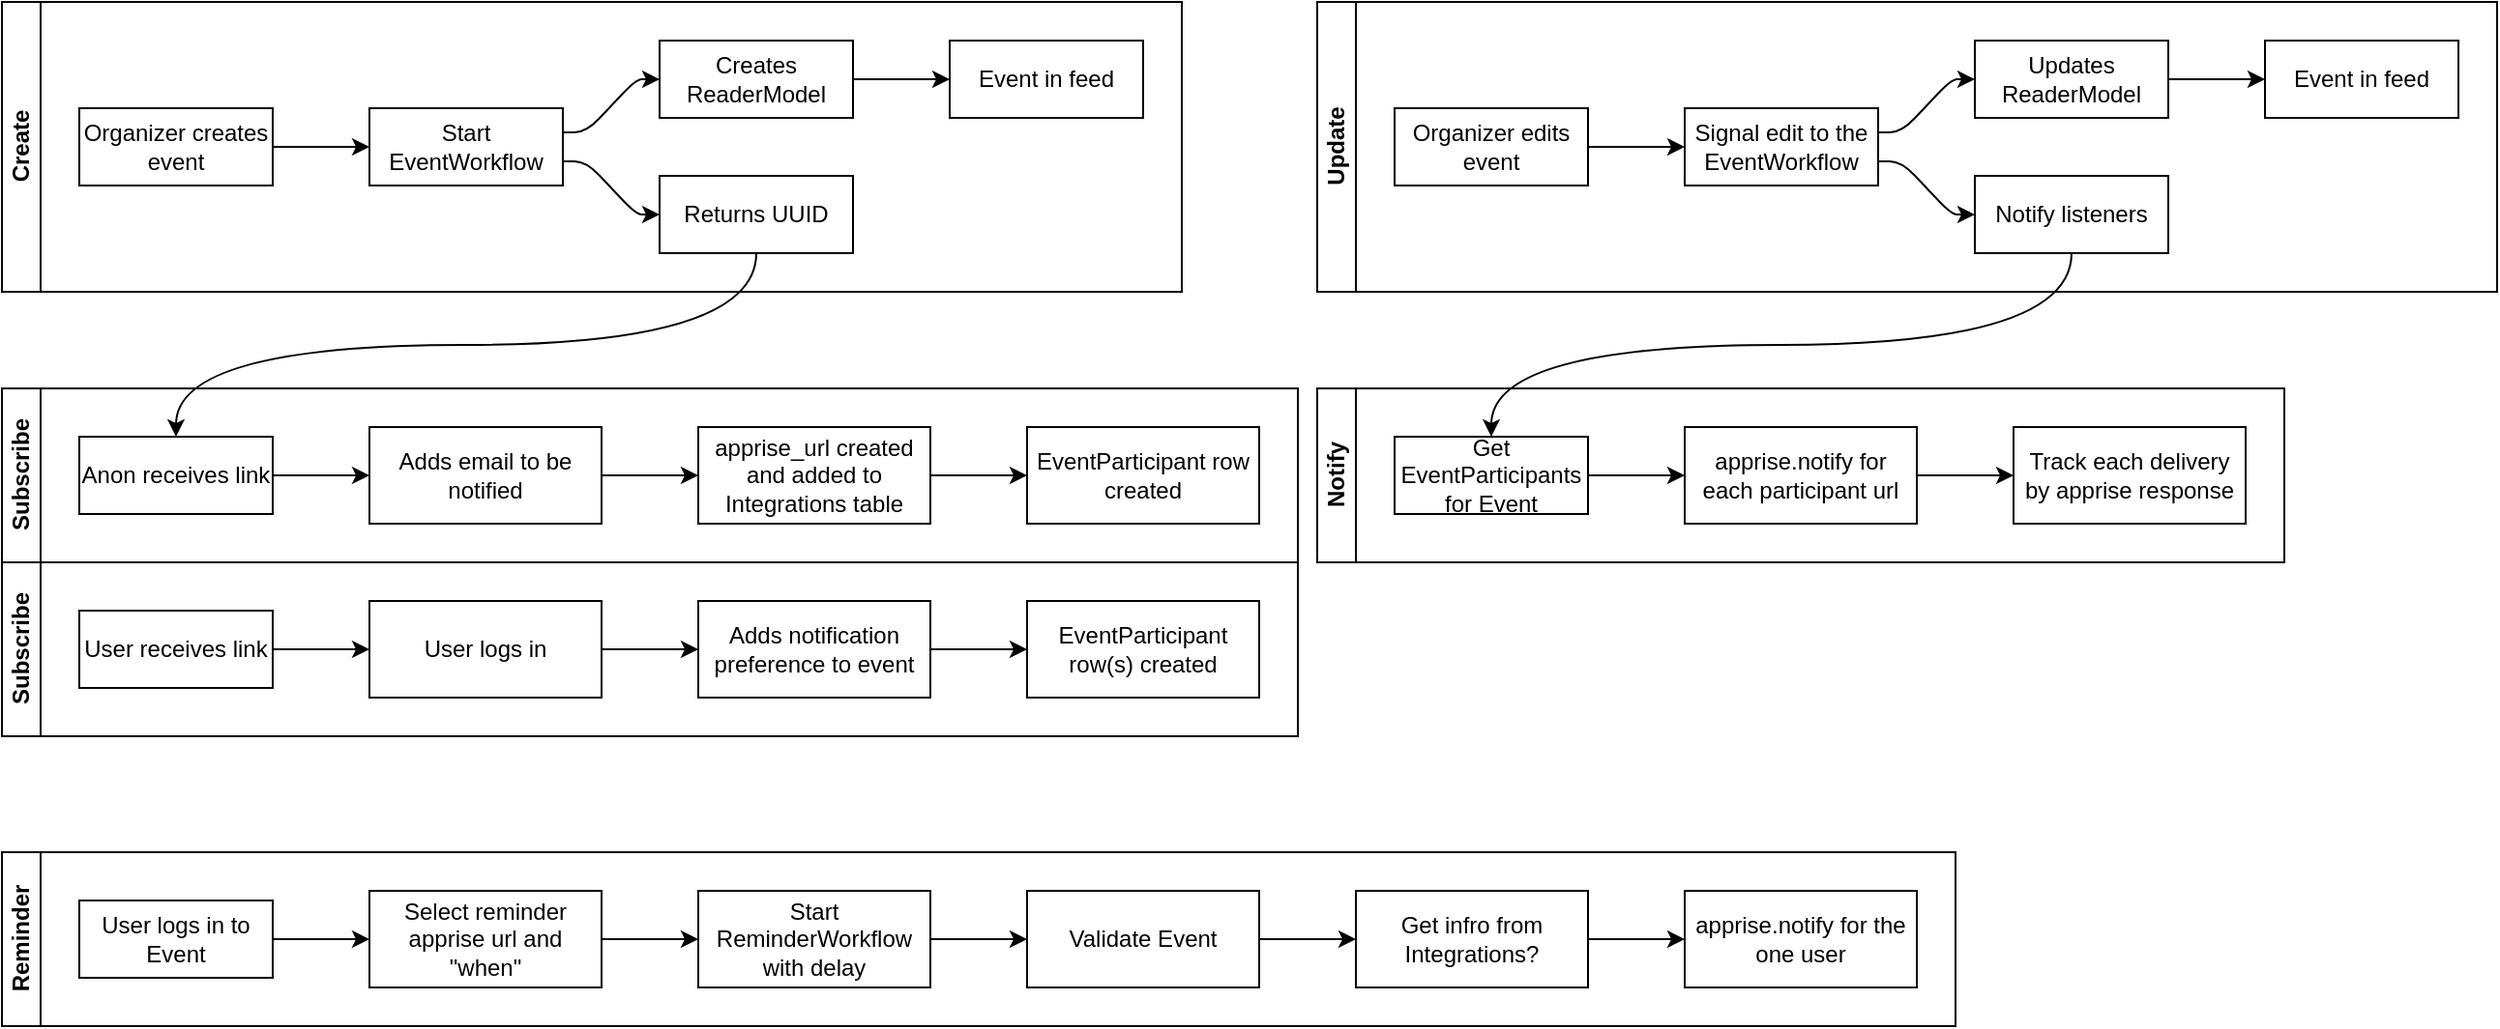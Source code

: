 <mxfile version="28.1.2" pages="4">
  <diagram id="qcfgmsupXRVeVmss8cOe" name="Page-1">
    <mxGraphModel dx="2268" dy="860" grid="1" gridSize="10" guides="1" tooltips="1" connect="1" arrows="1" fold="1" page="1" pageScale="1" pageWidth="850" pageHeight="1100" math="0" shadow="0">
      <root>
        <mxCell id="0" />
        <mxCell id="1" parent="0" />
        <mxCell id="17" value="Create" style="swimlane;html=1;startSize=20;horizontal=0;childLayout=flowLayout;flowOrientation=west;resizable=0;interRankCellSpacing=50;containerType=tree;fontSize=12;" parent="1" vertex="1">
          <mxGeometry x="-200" y="160" width="610" height="150" as="geometry" />
        </mxCell>
        <mxCell id="18" value="Organizer creates event" style="whiteSpace=wrap;html=1;" parent="17" vertex="1">
          <mxGeometry x="40" y="55" width="100" height="40" as="geometry" />
        </mxCell>
        <mxCell id="19" value="Start EventWorkflow" style="whiteSpace=wrap;html=1;" parent="17" vertex="1">
          <mxGeometry x="190" y="55" width="100" height="40" as="geometry" />
        </mxCell>
        <mxCell id="20" value="" style="html=1;rounded=1;curved=0;sourcePerimeterSpacing=0;targetPerimeterSpacing=0;startSize=6;endSize=6;noEdgeStyle=1;orthogonal=1;" parent="17" source="18" target="19" edge="1">
          <mxGeometry relative="1" as="geometry">
            <Array as="points">
              <mxPoint x="152" y="75" />
              <mxPoint x="178" y="75" />
            </Array>
          </mxGeometry>
        </mxCell>
        <mxCell id="33" value="" style="html=1;rounded=1;curved=0;sourcePerimeterSpacing=0;targetPerimeterSpacing=0;startSize=6;endSize=6;noEdgeStyle=1;orthogonal=1;" parent="17" source="19" target="34" edge="1">
          <mxGeometry relative="1" as="geometry">
            <mxPoint x="330" y="410" as="sourcePoint" />
            <Array as="points">
              <mxPoint x="302" y="67.5" />
              <mxPoint x="328" y="40" />
            </Array>
          </mxGeometry>
        </mxCell>
        <mxCell id="34" value="Creates ReaderModel" style="whiteSpace=wrap;html=1;" parent="17" vertex="1">
          <mxGeometry x="340" y="20" width="100" height="40" as="geometry" />
        </mxCell>
        <mxCell id="35" value="" style="html=1;rounded=1;curved=0;sourcePerimeterSpacing=0;targetPerimeterSpacing=0;startSize=6;endSize=6;noEdgeStyle=1;orthogonal=1;" parent="17" source="34" target="36" edge="1">
          <mxGeometry relative="1" as="geometry">
            <mxPoint x="400" y="370" as="sourcePoint" />
            <Array as="points">
              <mxPoint x="452" y="40" />
              <mxPoint x="478" y="40" />
            </Array>
          </mxGeometry>
        </mxCell>
        <mxCell id="36" value="Event in feed" style="whiteSpace=wrap;html=1;" parent="17" vertex="1">
          <mxGeometry x="490" y="20" width="100" height="40" as="geometry" />
        </mxCell>
        <mxCell id="39" value="" style="html=1;rounded=1;curved=0;sourcePerimeterSpacing=0;targetPerimeterSpacing=0;startSize=6;endSize=6;noEdgeStyle=1;orthogonal=1;" parent="17" source="19" target="40" edge="1">
          <mxGeometry relative="1" as="geometry">
            <mxPoint x="280" y="310" as="sourcePoint" />
            <Array as="points">
              <mxPoint x="302" y="82.5" />
              <mxPoint x="328" y="110" />
            </Array>
          </mxGeometry>
        </mxCell>
        <mxCell id="40" value="Returns UUID" style="whiteSpace=wrap;html=1;" parent="17" vertex="1">
          <mxGeometry x="340" y="90" width="100" height="40" as="geometry" />
        </mxCell>
        <mxCell id="41" value="Update" style="swimlane;html=1;startSize=20;horizontal=0;childLayout=flowLayout;flowOrientation=west;resizable=0;interRankCellSpacing=50;containerType=tree;fontSize=12;" parent="1" vertex="1">
          <mxGeometry x="480" y="160" width="610" height="150" as="geometry" />
        </mxCell>
        <mxCell id="42" value="Organizer edits event" style="whiteSpace=wrap;html=1;" parent="41" vertex="1">
          <mxGeometry x="40" y="55" width="100" height="40" as="geometry" />
        </mxCell>
        <mxCell id="43" value="Signal edit to the EventWorkflow" style="whiteSpace=wrap;html=1;" parent="41" vertex="1">
          <mxGeometry x="190" y="55" width="100" height="40" as="geometry" />
        </mxCell>
        <mxCell id="44" value="" style="html=1;rounded=1;curved=0;sourcePerimeterSpacing=0;targetPerimeterSpacing=0;startSize=6;endSize=6;noEdgeStyle=1;orthogonal=1;" parent="41" source="42" target="43" edge="1">
          <mxGeometry relative="1" as="geometry">
            <Array as="points">
              <mxPoint x="152" y="75" />
              <mxPoint x="178" y="75" />
            </Array>
          </mxGeometry>
        </mxCell>
        <mxCell id="45" value="" style="html=1;rounded=1;curved=0;sourcePerimeterSpacing=0;targetPerimeterSpacing=0;startSize=6;endSize=6;noEdgeStyle=1;orthogonal=1;" parent="41" source="43" target="46" edge="1">
          <mxGeometry relative="1" as="geometry">
            <mxPoint x="810" y="647" as="sourcePoint" />
            <Array as="points">
              <mxPoint x="302" y="67.5" />
              <mxPoint x="328" y="40" />
            </Array>
          </mxGeometry>
        </mxCell>
        <mxCell id="46" value="Updates ReaderModel" style="whiteSpace=wrap;html=1;" parent="41" vertex="1">
          <mxGeometry x="340" y="20" width="100" height="40" as="geometry" />
        </mxCell>
        <mxCell id="47" value="" style="html=1;rounded=1;curved=0;sourcePerimeterSpacing=0;targetPerimeterSpacing=0;startSize=6;endSize=6;noEdgeStyle=1;orthogonal=1;" parent="41" source="46" target="48" edge="1">
          <mxGeometry relative="1" as="geometry">
            <mxPoint x="880" y="607" as="sourcePoint" />
            <Array as="points">
              <mxPoint x="452" y="40" />
              <mxPoint x="478" y="40" />
            </Array>
          </mxGeometry>
        </mxCell>
        <mxCell id="48" value="Event in feed" style="whiteSpace=wrap;html=1;" parent="41" vertex="1">
          <mxGeometry x="490" y="20" width="100" height="40" as="geometry" />
        </mxCell>
        <mxCell id="51" value="" style="html=1;rounded=1;curved=0;sourcePerimeterSpacing=0;targetPerimeterSpacing=0;startSize=6;endSize=6;noEdgeStyle=1;orthogonal=1;" parent="41" source="43" target="52" edge="1">
          <mxGeometry relative="1" as="geometry">
            <mxPoint x="400" y="550" as="sourcePoint" />
            <Array as="points">
              <mxPoint x="302" y="82.5" />
              <mxPoint x="328" y="110" />
            </Array>
          </mxGeometry>
        </mxCell>
        <mxCell id="52" value="Notify listeners" style="whiteSpace=wrap;html=1;" parent="41" vertex="1">
          <mxGeometry x="340" y="90" width="100" height="40" as="geometry" />
        </mxCell>
        <mxCell id="55" value="Subscribe" style="swimlane;html=1;startSize=20;horizontal=0;childLayout=flowLayout;flowOrientation=west;resizable=0;interRankCellSpacing=50;containerType=tree;fontSize=12;" parent="1" vertex="1">
          <mxGeometry x="-200" y="360" width="670" height="90" as="geometry" />
        </mxCell>
        <mxCell id="56" value="Anon receives link" style="whiteSpace=wrap;html=1;" parent="55" vertex="1">
          <mxGeometry x="40" y="25" width="100" height="40" as="geometry" />
        </mxCell>
        <mxCell id="57" value="Adds email to be notified" style="whiteSpace=wrap;html=1;" parent="55" vertex="1">
          <mxGeometry x="190" y="20" width="120" height="50" as="geometry" />
        </mxCell>
        <mxCell id="58" value="" style="html=1;rounded=1;curved=0;sourcePerimeterSpacing=0;targetPerimeterSpacing=0;startSize=6;endSize=6;noEdgeStyle=1;orthogonal=1;" parent="55" source="56" target="57" edge="1">
          <mxGeometry relative="1" as="geometry">
            <Array as="points">
              <mxPoint x="152" y="45" />
              <mxPoint x="178" y="45" />
            </Array>
          </mxGeometry>
        </mxCell>
        <mxCell id="VWGfQGeNbg8v9G82B1-P-113" value="" style="html=1;rounded=1;curved=0;sourcePerimeterSpacing=0;targetPerimeterSpacing=0;startSize=6;endSize=6;noEdgeStyle=1;orthogonal=1;" edge="1" target="VWGfQGeNbg8v9G82B1-P-114" source="57" parent="55">
          <mxGeometry relative="1" as="geometry">
            <Array as="points">
              <mxPoint x="322" y="45" />
              <mxPoint x="348" y="45" />
            </Array>
            <mxPoint x="330" y="625" as="sourcePoint" />
          </mxGeometry>
        </mxCell>
        <mxCell id="VWGfQGeNbg8v9G82B1-P-114" value="apprise_url created and added to Integrations table" style="whiteSpace=wrap;html=1;" vertex="1" parent="55">
          <mxGeometry x="360" y="20" width="120" height="50" as="geometry" />
        </mxCell>
        <mxCell id="VWGfQGeNbg8v9G82B1-P-115" value="" style="html=1;rounded=1;curved=0;sourcePerimeterSpacing=0;targetPerimeterSpacing=0;startSize=6;endSize=6;noEdgeStyle=1;orthogonal=1;" edge="1" target="VWGfQGeNbg8v9G82B1-P-116" source="VWGfQGeNbg8v9G82B1-P-114" parent="55">
          <mxGeometry relative="1" as="geometry">
            <Array as="points">
              <mxPoint x="492" y="45" />
              <mxPoint x="518" y="45" />
            </Array>
            <mxPoint x="420" y="585" as="sourcePoint" />
          </mxGeometry>
        </mxCell>
        <mxCell id="VWGfQGeNbg8v9G82B1-P-116" value="EventParticipant row created" style="whiteSpace=wrap;html=1;" vertex="1" parent="55">
          <mxGeometry x="530" y="20" width="120" height="50" as="geometry" />
        </mxCell>
        <mxCell id="67" style="edgeStyle=orthogonalEdgeStyle;html=1;exitX=0.5;exitY=1;exitDx=0;exitDy=0;entryX=0.5;entryY=0;entryDx=0;entryDy=0;curved=1;" parent="1" source="40" target="56" edge="1">
          <mxGeometry relative="1" as="geometry" />
        </mxCell>
        <mxCell id="68" value="Subscribe" style="swimlane;html=1;startSize=20;horizontal=0;childLayout=flowLayout;flowOrientation=west;resizable=0;interRankCellSpacing=50;containerType=tree;fontSize=12;" parent="1" vertex="1">
          <mxGeometry x="-200" y="450" width="670" height="90" as="geometry" />
        </mxCell>
        <mxCell id="69" value="User receives link" style="whiteSpace=wrap;html=1;" parent="68" vertex="1">
          <mxGeometry x="40" y="25" width="100" height="40" as="geometry" />
        </mxCell>
        <mxCell id="70" value="User logs in" style="whiteSpace=wrap;html=1;" parent="68" vertex="1">
          <mxGeometry x="190" y="20" width="120" height="50" as="geometry" />
        </mxCell>
        <mxCell id="71" value="" style="html=1;rounded=1;curved=0;sourcePerimeterSpacing=0;targetPerimeterSpacing=0;startSize=6;endSize=6;noEdgeStyle=1;orthogonal=1;" parent="68" source="69" target="70" edge="1">
          <mxGeometry relative="1" as="geometry">
            <Array as="points">
              <mxPoint x="152" y="45" />
              <mxPoint x="178" y="45" />
            </Array>
          </mxGeometry>
        </mxCell>
        <mxCell id="72" value="" style="html=1;rounded=1;curved=0;sourcePerimeterSpacing=0;targetPerimeterSpacing=0;startSize=6;endSize=6;noEdgeStyle=1;orthogonal=1;" parent="68" source="70" target="73" edge="1">
          <mxGeometry relative="1" as="geometry">
            <Array as="points">
              <mxPoint x="322" y="45" />
              <mxPoint x="348" y="45" />
            </Array>
            <mxPoint x="410" y="770" as="sourcePoint" />
          </mxGeometry>
        </mxCell>
        <mxCell id="73" value="Adds notification preference to event" style="whiteSpace=wrap;html=1;" parent="68" vertex="1">
          <mxGeometry x="360" y="20" width="120" height="50" as="geometry" />
        </mxCell>
        <mxCell id="reKa26yNvrwNbFgHIzeG-106" value="" style="html=1;rounded=1;curved=0;sourcePerimeterSpacing=0;targetPerimeterSpacing=0;startSize=6;endSize=6;noEdgeStyle=1;orthogonal=1;" edge="1" target="reKa26yNvrwNbFgHIzeG-107" source="73" parent="68">
          <mxGeometry relative="1" as="geometry">
            <Array as="points">
              <mxPoint x="492" y="45" />
              <mxPoint x="518" y="45" />
            </Array>
            <mxPoint x="240" y="735" as="sourcePoint" />
          </mxGeometry>
        </mxCell>
        <mxCell id="reKa26yNvrwNbFgHIzeG-107" value="EventParticipant row(s) created" style="whiteSpace=wrap;html=1;" vertex="1" parent="68">
          <mxGeometry x="530" y="20" width="120" height="50" as="geometry" />
        </mxCell>
        <mxCell id="reKa26yNvrwNbFgHIzeG-108" value="Notify" style="swimlane;html=1;startSize=20;horizontal=0;childLayout=flowLayout;flowOrientation=west;resizable=0;interRankCellSpacing=50;containerType=tree;fontSize=12;" vertex="1" parent="1">
          <mxGeometry x="480" y="360" width="500" height="90" as="geometry" />
        </mxCell>
        <mxCell id="reKa26yNvrwNbFgHIzeG-109" value="Get EventParticipants for Event" style="whiteSpace=wrap;html=1;" vertex="1" parent="reKa26yNvrwNbFgHIzeG-108">
          <mxGeometry x="40" y="25" width="100" height="40" as="geometry" />
        </mxCell>
        <mxCell id="reKa26yNvrwNbFgHIzeG-110" value="apprise.notify for each participant url" style="whiteSpace=wrap;html=1;" vertex="1" parent="reKa26yNvrwNbFgHIzeG-108">
          <mxGeometry x="190" y="20" width="120" height="50" as="geometry" />
        </mxCell>
        <mxCell id="reKa26yNvrwNbFgHIzeG-111" value="" style="html=1;rounded=1;curved=0;sourcePerimeterSpacing=0;targetPerimeterSpacing=0;startSize=6;endSize=6;noEdgeStyle=1;orthogonal=1;" edge="1" parent="reKa26yNvrwNbFgHIzeG-108" source="reKa26yNvrwNbFgHIzeG-109" target="reKa26yNvrwNbFgHIzeG-110">
          <mxGeometry relative="1" as="geometry">
            <Array as="points">
              <mxPoint x="152" y="45" />
              <mxPoint x="178" y="45" />
            </Array>
          </mxGeometry>
        </mxCell>
        <mxCell id="reKa26yNvrwNbFgHIzeG-112" value="" style="html=1;rounded=1;curved=0;sourcePerimeterSpacing=0;targetPerimeterSpacing=0;startSize=6;endSize=6;noEdgeStyle=1;orthogonal=1;" edge="1" parent="reKa26yNvrwNbFgHIzeG-108" source="reKa26yNvrwNbFgHIzeG-110" target="reKa26yNvrwNbFgHIzeG-113">
          <mxGeometry relative="1" as="geometry">
            <Array as="points">
              <mxPoint x="322" y="45" />
              <mxPoint x="348" y="45" />
            </Array>
            <mxPoint x="530" y="725" as="sourcePoint" />
          </mxGeometry>
        </mxCell>
        <mxCell id="reKa26yNvrwNbFgHIzeG-113" value="Track each delivery by apprise response" style="whiteSpace=wrap;html=1;" vertex="1" parent="reKa26yNvrwNbFgHIzeG-108">
          <mxGeometry x="360" y="20" width="120" height="50" as="geometry" />
        </mxCell>
        <mxCell id="reKa26yNvrwNbFgHIzeG-116" style="edgeStyle=orthogonalEdgeStyle;rounded=0;orthogonalLoop=1;jettySize=auto;html=1;exitX=0.5;exitY=1;exitDx=0;exitDy=0;curved=1;" edge="1" parent="1" source="52" target="reKa26yNvrwNbFgHIzeG-109">
          <mxGeometry relative="1" as="geometry" />
        </mxCell>
        <mxCell id="reKa26yNvrwNbFgHIzeG-117" value="Reminder" style="swimlane;html=1;startSize=20;horizontal=0;childLayout=flowLayout;flowOrientation=west;resizable=0;interRankCellSpacing=50;containerType=tree;fontSize=12;" vertex="1" parent="1">
          <mxGeometry x="-200" y="600" width="1010" height="90" as="geometry" />
        </mxCell>
        <mxCell id="reKa26yNvrwNbFgHIzeG-118" value="User logs in to Event" style="whiteSpace=wrap;html=1;" vertex="1" parent="reKa26yNvrwNbFgHIzeG-117">
          <mxGeometry x="40" y="25" width="100" height="40" as="geometry" />
        </mxCell>
        <mxCell id="reKa26yNvrwNbFgHIzeG-119" value="Select reminder apprise url and &quot;when&quot;" style="whiteSpace=wrap;html=1;" vertex="1" parent="reKa26yNvrwNbFgHIzeG-117">
          <mxGeometry x="190" y="20" width="120" height="50" as="geometry" />
        </mxCell>
        <mxCell id="reKa26yNvrwNbFgHIzeG-120" value="" style="html=1;rounded=1;curved=0;sourcePerimeterSpacing=0;targetPerimeterSpacing=0;startSize=6;endSize=6;noEdgeStyle=1;orthogonal=1;" edge="1" parent="reKa26yNvrwNbFgHIzeG-117" source="reKa26yNvrwNbFgHIzeG-118" target="reKa26yNvrwNbFgHIzeG-119">
          <mxGeometry relative="1" as="geometry">
            <Array as="points">
              <mxPoint x="152" y="45" />
              <mxPoint x="178" y="45" />
            </Array>
          </mxGeometry>
        </mxCell>
        <mxCell id="reKa26yNvrwNbFgHIzeG-121" value="" style="html=1;rounded=1;curved=0;sourcePerimeterSpacing=0;targetPerimeterSpacing=0;startSize=6;endSize=6;noEdgeStyle=1;orthogonal=1;" edge="1" parent="reKa26yNvrwNbFgHIzeG-117" source="reKa26yNvrwNbFgHIzeG-119" target="reKa26yNvrwNbFgHIzeG-122">
          <mxGeometry relative="1" as="geometry">
            <Array as="points">
              <mxPoint x="322" y="45" />
              <mxPoint x="348" y="45" />
            </Array>
            <mxPoint x="810" y="970" as="sourcePoint" />
          </mxGeometry>
        </mxCell>
        <mxCell id="reKa26yNvrwNbFgHIzeG-122" value="Start ReminderWorkflow with delay" style="whiteSpace=wrap;html=1;" vertex="1" parent="reKa26yNvrwNbFgHIzeG-117">
          <mxGeometry x="360" y="20" width="120" height="50" as="geometry" />
        </mxCell>
        <mxCell id="reKa26yNvrwNbFgHIzeG-123" value="" style="html=1;rounded=1;curved=0;sourcePerimeterSpacing=0;targetPerimeterSpacing=0;startSize=6;endSize=6;noEdgeStyle=1;orthogonal=1;" edge="1" parent="reKa26yNvrwNbFgHIzeG-117" source="reKa26yNvrwNbFgHIzeG-122" target="reKa26yNvrwNbFgHIzeG-124">
          <mxGeometry relative="1" as="geometry">
            <Array as="points">
              <mxPoint x="492" y="45" />
              <mxPoint x="518" y="45" />
            </Array>
            <mxPoint x="640" y="935" as="sourcePoint" />
          </mxGeometry>
        </mxCell>
        <mxCell id="reKa26yNvrwNbFgHIzeG-124" value="Validate Event" style="whiteSpace=wrap;html=1;" vertex="1" parent="reKa26yNvrwNbFgHIzeG-117">
          <mxGeometry x="530" y="20" width="120" height="50" as="geometry" />
        </mxCell>
        <mxCell id="reKa26yNvrwNbFgHIzeG-125" value="" style="html=1;rounded=1;curved=0;sourcePerimeterSpacing=0;targetPerimeterSpacing=0;startSize=6;endSize=6;noEdgeStyle=1;orthogonal=1;" edge="1" target="reKa26yNvrwNbFgHIzeG-126" source="reKa26yNvrwNbFgHIzeG-124" parent="reKa26yNvrwNbFgHIzeG-117">
          <mxGeometry relative="1" as="geometry">
            <Array as="points">
              <mxPoint x="662" y="45" />
              <mxPoint x="688" y="45" />
            </Array>
            <mxPoint x="410" y="845" as="sourcePoint" />
          </mxGeometry>
        </mxCell>
        <mxCell id="reKa26yNvrwNbFgHIzeG-126" value="Get infro from Integrations?" style="whiteSpace=wrap;html=1;" vertex="1" parent="reKa26yNvrwNbFgHIzeG-117">
          <mxGeometry x="700" y="20" width="120" height="50" as="geometry" />
        </mxCell>
        <mxCell id="reKa26yNvrwNbFgHIzeG-129" value="" style="html=1;rounded=1;curved=0;sourcePerimeterSpacing=0;targetPerimeterSpacing=0;startSize=6;endSize=6;noEdgeStyle=1;orthogonal=1;" edge="1" target="reKa26yNvrwNbFgHIzeG-130" source="reKa26yNvrwNbFgHIzeG-126" parent="reKa26yNvrwNbFgHIzeG-117">
          <mxGeometry relative="1" as="geometry">
            <Array as="points">
              <mxPoint x="832" y="45" />
              <mxPoint x="858" y="45" />
            </Array>
            <mxPoint x="500" y="805" as="sourcePoint" />
          </mxGeometry>
        </mxCell>
        <mxCell id="reKa26yNvrwNbFgHIzeG-130" value="apprise.notify for the one user" style="whiteSpace=wrap;html=1;" vertex="1" parent="reKa26yNvrwNbFgHIzeG-117">
          <mxGeometry x="870" y="20" width="120" height="50" as="geometry" />
        </mxCell>
      </root>
    </mxGraphModel>
  </diagram>
  <diagram id="jGX5FH0JrO3ISaq8vdY_" name="Subscription">
    <mxGraphModel dx="1218" dy="1157" grid="1" gridSize="10" guides="1" tooltips="1" connect="1" arrows="1" fold="1" page="1" pageScale="1" pageWidth="850" pageHeight="1100" math="0" shadow="0">
      <root>
        <mxCell id="0" />
        <mxCell id="1" parent="0" />
        <mxCell id="tis1IrXEfxjWWl3QRAlI-27" value="" style="edgeStyle=none;html=1;" parent="1" source="tis1IrXEfxjWWl3QRAlI-17" target="tis1IrXEfxjWWl3QRAlI-26" edge="1">
          <mxGeometry relative="1" as="geometry" />
        </mxCell>
        <mxCell id="tis1IrXEfxjWWl3QRAlI-34" value="yes" style="edgeLabel;html=1;align=center;verticalAlign=middle;resizable=0;points=[];" parent="tis1IrXEfxjWWl3QRAlI-27" vertex="1" connectable="0">
          <mxGeometry x="-0.513" relative="1" as="geometry">
            <mxPoint as="offset" />
          </mxGeometry>
        </mxCell>
        <mxCell id="tis1IrXEfxjWWl3QRAlI-17" value="Email Entered?" style="strokeWidth=2;html=1;shape=mxgraph.flowchart.decision;whiteSpace=wrap;" parent="1" vertex="1">
          <mxGeometry x="220" y="500" width="100" height="100" as="geometry" />
        </mxCell>
        <mxCell id="tis1IrXEfxjWWl3QRAlI-19" style="edgeStyle=none;html=1;" parent="1" source="tis1IrXEfxjWWl3QRAlI-18" target="tis1IrXEfxjWWl3QRAlI-17" edge="1">
          <mxGeometry relative="1" as="geometry" />
        </mxCell>
        <mxCell id="tis1IrXEfxjWWl3QRAlI-18" value="View Event Page" style="rounded=1;whiteSpace=wrap;html=1;absoluteArcSize=1;arcSize=14;strokeWidth=2;" parent="1" vertex="1">
          <mxGeometry x="40" y="520" width="140" height="60" as="geometry" />
        </mxCell>
        <mxCell id="tis1IrXEfxjWWl3QRAlI-30" value="" style="edgeStyle=none;html=1;exitX=0.5;exitY=1;exitDx=0;exitDy=0;exitPerimeter=0;" parent="1" source="tis1IrXEfxjWWl3QRAlI-35" target="tis1IrXEfxjWWl3QRAlI-29" edge="1">
          <mxGeometry relative="1" as="geometry" />
        </mxCell>
        <mxCell id="tis1IrXEfxjWWl3QRAlI-31" value="no" style="edgeLabel;html=1;align=center;verticalAlign=middle;resizable=0;points=[];" parent="tis1IrXEfxjWWl3QRAlI-30" vertex="1" connectable="0">
          <mxGeometry x="-0.034" y="1" relative="1" as="geometry">
            <mxPoint as="offset" />
          </mxGeometry>
        </mxCell>
        <mxCell id="tis1IrXEfxjWWl3QRAlI-36" value="" style="edgeStyle=none;html=1;" parent="1" source="tis1IrXEfxjWWl3QRAlI-26" target="tis1IrXEfxjWWl3QRAlI-35" edge="1">
          <mxGeometry relative="1" as="geometry" />
        </mxCell>
        <mxCell id="tis1IrXEfxjWWl3QRAlI-37" value="yes" style="edgeLabel;html=1;align=center;verticalAlign=middle;resizable=0;points=[];" parent="tis1IrXEfxjWWl3QRAlI-36" vertex="1" connectable="0">
          <mxGeometry x="0.037" y="1" relative="1" as="geometry">
            <mxPoint as="offset" />
          </mxGeometry>
        </mxCell>
        <mxCell id="tis1IrXEfxjWWl3QRAlI-39" value="" style="edgeStyle=none;html=1;" parent="1" source="tis1IrXEfxjWWl3QRAlI-26" target="tis1IrXEfxjWWl3QRAlI-38" edge="1">
          <mxGeometry relative="1" as="geometry" />
        </mxCell>
        <mxCell id="tis1IrXEfxjWWl3QRAlI-42" value="no" style="edgeLabel;html=1;align=center;verticalAlign=middle;resizable=0;points=[];" parent="tis1IrXEfxjWWl3QRAlI-39" vertex="1" connectable="0">
          <mxGeometry x="-0.148" relative="1" as="geometry">
            <mxPoint as="offset" />
          </mxGeometry>
        </mxCell>
        <mxCell id="tis1IrXEfxjWWl3QRAlI-26" value="User Exists" style="strokeWidth=2;html=1;shape=mxgraph.flowchart.decision;whiteSpace=wrap;" parent="1" vertex="1">
          <mxGeometry x="380" y="500" width="100" height="100" as="geometry" />
        </mxCell>
        <mxCell id="tis1IrXEfxjWWl3QRAlI-33" value="" style="edgeStyle=none;html=1;" parent="1" source="tis1IrXEfxjWWl3QRAlI-29" target="tis1IrXEfxjWWl3QRAlI-32" edge="1">
          <mxGeometry relative="1" as="geometry" />
        </mxCell>
        <mxCell id="tis1IrXEfxjWWl3QRAlI-29" value="Resent Verification" style="rounded=1;whiteSpace=wrap;html=1;strokeWidth=2;" parent="1" vertex="1">
          <mxGeometry x="530" y="670" width="120" height="60" as="geometry" />
        </mxCell>
        <mxCell id="tis1IrXEfxjWWl3QRAlI-32" value="Upsert Subscriber to Event" style="whiteSpace=wrap;html=1;rounded=1;strokeWidth=2;" parent="1" vertex="1">
          <mxGeometry x="530" y="780" width="120" height="60" as="geometry" />
        </mxCell>
        <mxCell id="GyxOTNza478EZ6B6-f3a-1" style="edgeStyle=orthogonalEdgeStyle;html=1;entryX=1;entryY=0.5;entryDx=0;entryDy=0;exitX=1;exitY=0.5;exitDx=0;exitDy=0;exitPerimeter=0;" parent="1" source="tis1IrXEfxjWWl3QRAlI-35" target="tis1IrXEfxjWWl3QRAlI-32" edge="1">
          <mxGeometry relative="1" as="geometry">
            <Array as="points">
              <mxPoint x="700" y="550" />
              <mxPoint x="700" y="810" />
            </Array>
          </mxGeometry>
        </mxCell>
        <mxCell id="GyxOTNza478EZ6B6-f3a-2" value="yes" style="edgeLabel;html=1;align=center;verticalAlign=middle;resizable=0;points=[];" parent="GyxOTNza478EZ6B6-f3a-1" vertex="1" connectable="0">
          <mxGeometry x="-0.064" y="-2" relative="1" as="geometry">
            <mxPoint as="offset" />
          </mxGeometry>
        </mxCell>
        <mxCell id="tis1IrXEfxjWWl3QRAlI-35" value="User Verified" style="strokeWidth=2;html=1;shape=mxgraph.flowchart.decision;whiteSpace=wrap;" parent="1" vertex="1">
          <mxGeometry x="540" y="500" width="100" height="100" as="geometry" />
        </mxCell>
        <mxCell id="tis1IrXEfxjWWl3QRAlI-41" value="" style="edgeStyle=none;html=1;" parent="1" source="tis1IrXEfxjWWl3QRAlI-38" target="tis1IrXEfxjWWl3QRAlI-40" edge="1">
          <mxGeometry relative="1" as="geometry" />
        </mxCell>
        <mxCell id="tis1IrXEfxjWWl3QRAlI-38" value="Create User" style="rounded=1;whiteSpace=wrap;html=1;strokeWidth=2;" parent="1" vertex="1">
          <mxGeometry x="370" y="670" width="120" height="60" as="geometry" />
        </mxCell>
        <mxCell id="tis1IrXEfxjWWl3QRAlI-43" style="edgeStyle=none;html=1;entryX=0;entryY=0.5;entryDx=0;entryDy=0;" parent="1" source="tis1IrXEfxjWWl3QRAlI-40" target="tis1IrXEfxjWWl3QRAlI-32" edge="1">
          <mxGeometry relative="1" as="geometry" />
        </mxCell>
        <mxCell id="tis1IrXEfxjWWl3QRAlI-40" value="Create Initial Config" style="whiteSpace=wrap;html=1;rounded=1;strokeWidth=2;" parent="1" vertex="1">
          <mxGeometry x="370" y="780" width="120" height="60" as="geometry" />
        </mxCell>
      </root>
    </mxGraphModel>
  </diagram>
  <diagram id="iR-mbqYr9TO-pILhjuv0" name="Create Event">
    <mxGraphModel dx="1218" dy="1157" grid="1" gridSize="10" guides="1" tooltips="1" connect="1" arrows="1" fold="1" page="1" pageScale="1" pageWidth="850" pageHeight="1100" math="0" shadow="0">
      <root>
        <mxCell id="0" />
        <mxCell id="1" parent="0" />
        <mxCell id="lWq4qawI60iuV1PHErQ9-1" value="Create" style="swimlane;html=1;startSize=20;horizontal=0;childLayout=flowLayout;flowOrientation=west;resizable=0;interRankCellSpacing=50;containerType=tree;fontSize=12;" parent="1" vertex="1">
          <mxGeometry x="130" y="80" width="610" height="150" as="geometry" />
        </mxCell>
        <mxCell id="lWq4qawI60iuV1PHErQ9-2" value="Organizer creates event" style="whiteSpace=wrap;html=1;" parent="lWq4qawI60iuV1PHErQ9-1" vertex="1">
          <mxGeometry x="40" y="55" width="100" height="40" as="geometry" />
        </mxCell>
        <mxCell id="lWq4qawI60iuV1PHErQ9-3" value="Start EventWorkflow" style="whiteSpace=wrap;html=1;" parent="lWq4qawI60iuV1PHErQ9-1" vertex="1">
          <mxGeometry x="190" y="55" width="100" height="40" as="geometry" />
        </mxCell>
        <mxCell id="lWq4qawI60iuV1PHErQ9-4" value="" style="html=1;rounded=1;curved=0;sourcePerimeterSpacing=0;targetPerimeterSpacing=0;startSize=6;endSize=6;noEdgeStyle=1;orthogonal=1;" parent="lWq4qawI60iuV1PHErQ9-1" source="lWq4qawI60iuV1PHErQ9-2" target="lWq4qawI60iuV1PHErQ9-3" edge="1">
          <mxGeometry relative="1" as="geometry">
            <Array as="points">
              <mxPoint x="152" y="75" />
              <mxPoint x="178" y="75" />
            </Array>
          </mxGeometry>
        </mxCell>
        <mxCell id="lWq4qawI60iuV1PHErQ9-5" value="" style="html=1;rounded=1;curved=0;sourcePerimeterSpacing=0;targetPerimeterSpacing=0;startSize=6;endSize=6;noEdgeStyle=1;orthogonal=1;" parent="lWq4qawI60iuV1PHErQ9-1" source="lWq4qawI60iuV1PHErQ9-3" target="lWq4qawI60iuV1PHErQ9-6" edge="1">
          <mxGeometry relative="1" as="geometry">
            <mxPoint x="330" y="410" as="sourcePoint" />
            <Array as="points">
              <mxPoint x="302" y="67.5" />
              <mxPoint x="328" y="40" />
            </Array>
          </mxGeometry>
        </mxCell>
        <mxCell id="lWq4qawI60iuV1PHErQ9-6" value="Creates ReaderModel" style="whiteSpace=wrap;html=1;" parent="lWq4qawI60iuV1PHErQ9-1" vertex="1">
          <mxGeometry x="340" y="20" width="100" height="40" as="geometry" />
        </mxCell>
        <mxCell id="lWq4qawI60iuV1PHErQ9-7" value="" style="html=1;rounded=1;curved=0;sourcePerimeterSpacing=0;targetPerimeterSpacing=0;startSize=6;endSize=6;noEdgeStyle=1;orthogonal=1;" parent="lWq4qawI60iuV1PHErQ9-1" source="lWq4qawI60iuV1PHErQ9-6" target="lWq4qawI60iuV1PHErQ9-8" edge="1">
          <mxGeometry relative="1" as="geometry">
            <mxPoint x="400" y="370" as="sourcePoint" />
            <Array as="points">
              <mxPoint x="452" y="40" />
              <mxPoint x="478" y="40" />
            </Array>
          </mxGeometry>
        </mxCell>
        <mxCell id="lWq4qawI60iuV1PHErQ9-8" value="Event in feed" style="whiteSpace=wrap;html=1;" parent="lWq4qawI60iuV1PHErQ9-1" vertex="1">
          <mxGeometry x="490" y="20" width="100" height="40" as="geometry" />
        </mxCell>
        <mxCell id="lWq4qawI60iuV1PHErQ9-9" value="" style="html=1;rounded=1;curved=0;sourcePerimeterSpacing=0;targetPerimeterSpacing=0;startSize=6;endSize=6;noEdgeStyle=1;orthogonal=1;" parent="lWq4qawI60iuV1PHErQ9-1" source="lWq4qawI60iuV1PHErQ9-3" target="lWq4qawI60iuV1PHErQ9-10" edge="1">
          <mxGeometry relative="1" as="geometry">
            <mxPoint x="280" y="310" as="sourcePoint" />
            <Array as="points">
              <mxPoint x="302" y="82.5" />
              <mxPoint x="328" y="110" />
            </Array>
          </mxGeometry>
        </mxCell>
        <mxCell id="lWq4qawI60iuV1PHErQ9-10" value="Returns UUID" style="whiteSpace=wrap;html=1;" parent="lWq4qawI60iuV1PHErQ9-1" vertex="1">
          <mxGeometry x="340" y="90" width="100" height="40" as="geometry" />
        </mxCell>
        <mxCell id="oV1JBvzBh1irkd3JGQGi-27" value="" style="edgeStyle=none;html=1;" parent="1" source="oV1JBvzBh1irkd3JGQGi-25" target="oV1JBvzBh1irkd3JGQGi-26" edge="1">
          <mxGeometry relative="1" as="geometry" />
        </mxCell>
        <mxCell id="oV1JBvzBh1irkd3JGQGi-25" value="Create Event" style="rounded=1;whiteSpace=wrap;html=1;absoluteArcSize=1;arcSize=14;strokeWidth=2;" parent="1" vertex="1">
          <mxGeometry x="150" y="310" width="140" height="60" as="geometry" />
        </mxCell>
        <mxCell id="oV1JBvzBh1irkd3JGQGi-29" value="" style="edgeStyle=none;html=1;" parent="1" source="oV1JBvzBh1irkd3JGQGi-26" target="oV1JBvzBh1irkd3JGQGi-28" edge="1">
          <mxGeometry relative="1" as="geometry" />
        </mxCell>
        <mxCell id="oV1JBvzBh1irkd3JGQGi-33" value="" style="edgeStyle=none;html=1;" parent="1" source="oV1JBvzBh1irkd3JGQGi-26" target="oV1JBvzBh1irkd3JGQGi-32" edge="1">
          <mxGeometry relative="1" as="geometry" />
        </mxCell>
        <mxCell id="oV1JBvzBh1irkd3JGQGi-26" value="Starts Workflow" style="rounded=1;whiteSpace=wrap;html=1;arcSize=14;strokeWidth=2;" parent="1" vertex="1">
          <mxGeometry x="380" y="310" width="120" height="60" as="geometry" />
        </mxCell>
        <mxCell id="oV1JBvzBh1irkd3JGQGi-31" value="" style="edgeStyle=none;html=1;" parent="1" source="oV1JBvzBh1irkd3JGQGi-28" target="oV1JBvzBh1irkd3JGQGi-30" edge="1">
          <mxGeometry relative="1" as="geometry" />
        </mxCell>
        <mxCell id="oV1JBvzBh1irkd3JGQGi-28" value="Creates EventReaderModel" style="whiteSpace=wrap;html=1;rounded=1;arcSize=14;strokeWidth=2;" parent="1" vertex="1">
          <mxGeometry x="380" y="450" width="120" height="60" as="geometry" />
        </mxCell>
        <mxCell id="oV1JBvzBh1irkd3JGQGi-30" value="Front End Feed" style="rounded=1;whiteSpace=wrap;html=1;arcSize=14;strokeWidth=2;" parent="1" vertex="1">
          <mxGeometry x="380" y="590" width="120" height="60" as="geometry" />
        </mxCell>
        <mxCell id="oV1JBvzBh1irkd3JGQGi-32" value="Returns Link to Send" style="rounded=1;whiteSpace=wrap;html=1;arcSize=14;strokeWidth=2;" parent="1" vertex="1">
          <mxGeometry x="580" y="310" width="120" height="60" as="geometry" />
        </mxCell>
      </root>
    </mxGraphModel>
  </diagram>
  <diagram id="Ubf2ZDrVA-uUYbTJXfYD" name="Models">
    <mxGraphModel dx="1418" dy="860" grid="1" gridSize="10" guides="1" tooltips="1" connect="1" arrows="1" fold="1" page="1" pageScale="1" pageWidth="850" pageHeight="1100" math="0" shadow="0">
      <root>
        <mxCell id="0" />
        <mxCell id="1" parent="0" />
        <mxCell id="lSWiZsvIlDRS9MYZy90C-34" style="edgeStyle=elbowEdgeStyle;html=1;entryX=0;entryY=0.5;entryDx=0;entryDy=0;" parent="1" source="lSWiZsvIlDRS9MYZy90C-1" target="lSWiZsvIlDRS9MYZy90C-10" edge="1">
          <mxGeometry relative="1" as="geometry" />
        </mxCell>
        <mxCell id="lSWiZsvIlDRS9MYZy90C-35" style="edgeStyle=orthogonalEdgeStyle;html=1;entryX=0;entryY=0.5;entryDx=0;entryDy=0;" parent="1" source="lSWiZsvIlDRS9MYZy90C-1" target="lSWiZsvIlDRS9MYZy90C-30" edge="1">
          <mxGeometry relative="1" as="geometry" />
        </mxCell>
        <mxCell id="lSWiZsvIlDRS9MYZy90C-36" style="edgeStyle=elbowEdgeStyle;html=1;entryX=0;entryY=0.5;entryDx=0;entryDy=0;" parent="1" source="lSWiZsvIlDRS9MYZy90C-1" target="lSWiZsvIlDRS9MYZy90C-18" edge="1">
          <mxGeometry relative="1" as="geometry" />
        </mxCell>
        <mxCell id="NlNAf6SXb3LBXHzJL-JU-8" style="edgeStyle=elbowEdgeStyle;html=1;entryX=0;entryY=0.5;entryDx=0;entryDy=0;exitX=0.007;exitY=0.923;exitDx=0;exitDy=0;exitPerimeter=0;" parent="1" source="lSWiZsvIlDRS9MYZy90C-4" target="NlNAf6SXb3LBXHzJL-JU-3" edge="1">
          <mxGeometry relative="1" as="geometry">
            <Array as="points">
              <mxPoint x="40" y="470" />
            </Array>
          </mxGeometry>
        </mxCell>
        <mxCell id="lSWiZsvIlDRS9MYZy90C-1" value="USER" style="swimlane;fontStyle=0;childLayout=stackLayout;horizontal=1;startSize=26;fillColor=none;horizontalStack=0;resizeParent=1;resizeParentMax=0;resizeLast=0;collapsible=1;marginBottom=0;html=1;" parent="1" vertex="1">
          <mxGeometry x="70" y="198" width="140" height="156" as="geometry" />
        </mxCell>
        <mxCell id="lSWiZsvIlDRS9MYZy90C-2" value="id" style="text;strokeColor=none;fillColor=none;align=left;verticalAlign=top;spacingLeft=4;spacingRight=4;overflow=hidden;rotatable=0;points=[[0,0.5],[1,0.5]];portConstraint=eastwest;whiteSpace=wrap;html=1;" parent="lSWiZsvIlDRS9MYZy90C-1" vertex="1">
          <mxGeometry y="26" width="140" height="26" as="geometry" />
        </mxCell>
        <mxCell id="lSWiZsvIlDRS9MYZy90C-3" value="email" style="text;strokeColor=none;fillColor=none;align=left;verticalAlign=top;spacingLeft=4;spacingRight=4;overflow=hidden;rotatable=0;points=[[0,0.5],[1,0.5]];portConstraint=eastwest;whiteSpace=wrap;html=1;" parent="lSWiZsvIlDRS9MYZy90C-1" vertex="1">
          <mxGeometry y="52" width="140" height="26" as="geometry" />
        </mxCell>
        <mxCell id="lSWiZsvIlDRS9MYZy90C-4" value="is_verified" style="text;strokeColor=none;fillColor=none;align=left;verticalAlign=top;spacingLeft=4;spacingRight=4;overflow=hidden;rotatable=0;points=[[0,0.5],[1,0.5]];portConstraint=eastwest;whiteSpace=wrap;html=1;" parent="lSWiZsvIlDRS9MYZy90C-1" vertex="1">
          <mxGeometry y="78" width="140" height="26" as="geometry" />
        </mxCell>
        <mxCell id="lSWiZsvIlDRS9MYZy90C-6" value="verify_sent_at" style="text;strokeColor=none;fillColor=none;align=left;verticalAlign=top;spacingLeft=4;spacingRight=4;overflow=hidden;rotatable=0;points=[[0,0.5],[1,0.5]];portConstraint=eastwest;whiteSpace=wrap;html=1;" parent="lSWiZsvIlDRS9MYZy90C-1" vertex="1">
          <mxGeometry y="104" width="140" height="26" as="geometry" />
        </mxCell>
        <mxCell id="lSWiZsvIlDRS9MYZy90C-7" value="organization_id" style="text;strokeColor=none;fillColor=none;align=left;verticalAlign=top;spacingLeft=4;spacingRight=4;overflow=hidden;rotatable=0;points=[[0,0.5],[1,0.5]];portConstraint=eastwest;whiteSpace=wrap;html=1;" parent="lSWiZsvIlDRS9MYZy90C-1" vertex="1">
          <mxGeometry y="130" width="140" height="26" as="geometry" />
        </mxCell>
        <mxCell id="lSWiZsvIlDRS9MYZy90C-8" value="INTEGRATION" style="swimlane;fontStyle=0;childLayout=stackLayout;horizontal=1;startSize=26;fillColor=none;horizontalStack=0;resizeParent=1;resizeParentMax=0;resizeLast=0;collapsible=1;marginBottom=0;html=1;" parent="1" vertex="1">
          <mxGeometry x="285" y="20" width="140" height="136" as="geometry" />
        </mxCell>
        <mxCell id="lSWiZsvIlDRS9MYZy90C-9" value="id" style="text;strokeColor=none;fillColor=none;align=left;verticalAlign=top;spacingLeft=4;spacingRight=4;overflow=hidden;rotatable=0;points=[[0,0.5],[1,0.5]];portConstraint=eastwest;whiteSpace=wrap;html=1;" parent="lSWiZsvIlDRS9MYZy90C-8" vertex="1">
          <mxGeometry y="26" width="140" height="26" as="geometry" />
        </mxCell>
        <mxCell id="lSWiZsvIlDRS9MYZy90C-10" value="user_id" style="text;strokeColor=none;fillColor=none;align=left;verticalAlign=top;spacingLeft=4;spacingRight=4;overflow=hidden;rotatable=0;points=[[0,0.5],[1,0.5]];portConstraint=eastwest;whiteSpace=wrap;html=1;" parent="lSWiZsvIlDRS9MYZy90C-8" vertex="1">
          <mxGeometry y="52" width="140" height="26" as="geometry" />
        </mxCell>
        <mxCell id="lSWiZsvIlDRS9MYZy90C-11" value="apprise_url" style="text;strokeColor=none;fillColor=none;align=left;verticalAlign=top;spacingLeft=4;spacingRight=4;overflow=hidden;rotatable=0;points=[[0,0.5],[1,0.5]];portConstraint=eastwest;whiteSpace=wrap;html=1;" parent="lSWiZsvIlDRS9MYZy90C-8" vertex="1">
          <mxGeometry y="78" width="140" height="32" as="geometry" />
        </mxCell>
        <mxCell id="lSWiZsvIlDRS9MYZy90C-14" value="tag" style="text;strokeColor=none;fillColor=none;align=left;verticalAlign=top;spacingLeft=4;spacingRight=4;overflow=hidden;rotatable=0;points=[[0,0.5],[1,0.5]];portConstraint=eastwest;whiteSpace=wrap;html=1;" parent="lSWiZsvIlDRS9MYZy90C-8" vertex="1">
          <mxGeometry y="110" width="140" height="26" as="geometry" />
        </mxCell>
        <mxCell id="lSWiZsvIlDRS9MYZy90C-37" style="edgeStyle=elbowEdgeStyle;html=1;entryX=-0.019;entryY=0.092;entryDx=0;entryDy=0;entryPerimeter=0;exitX=1.001;exitY=0.015;exitDx=0;exitDy=0;exitPerimeter=0;" parent="1" source="lSWiZsvIlDRS9MYZy90C-18" target="lSWiZsvIlDRS9MYZy90C-25" edge="1">
          <mxGeometry relative="1" as="geometry" />
        </mxCell>
        <mxCell id="lSWiZsvIlDRS9MYZy90C-38" style="edgeStyle=elbowEdgeStyle;html=1;entryX=0;entryY=0.5;entryDx=0;entryDy=0;" parent="1" source="lSWiZsvIlDRS9MYZy90C-15" target="lSWiZsvIlDRS9MYZy90C-30" edge="1">
          <mxGeometry relative="1" as="geometry" />
        </mxCell>
        <mxCell id="lSWiZsvIlDRS9MYZy90C-15" value="EVENT" style="swimlane;fontStyle=0;childLayout=stackLayout;horizontal=1;startSize=26;fillColor=none;horizontalStack=0;resizeParent=1;resizeParentMax=0;resizeLast=0;collapsible=1;marginBottom=0;html=1;" parent="1" vertex="1">
          <mxGeometry x="285" y="211" width="140" height="208" as="geometry" />
        </mxCell>
        <mxCell id="lSWiZsvIlDRS9MYZy90C-16" value="id" style="text;strokeColor=none;fillColor=none;align=left;verticalAlign=top;spacingLeft=4;spacingRight=4;overflow=hidden;rotatable=0;points=[[0,0.5],[1,0.5]];portConstraint=eastwest;whiteSpace=wrap;html=1;" parent="lSWiZsvIlDRS9MYZy90C-15" vertex="1">
          <mxGeometry y="26" width="140" height="26" as="geometry" />
        </mxCell>
        <mxCell id="lSWiZsvIlDRS9MYZy90C-17" value="owner_user_id" style="text;strokeColor=none;fillColor=none;align=left;verticalAlign=top;spacingLeft=4;spacingRight=4;overflow=hidden;rotatable=0;points=[[0,0.5],[1,0.5]];portConstraint=eastwest;whiteSpace=wrap;html=1;" parent="lSWiZsvIlDRS9MYZy90C-15" vertex="1">
          <mxGeometry y="52" width="140" height="26" as="geometry" />
        </mxCell>
        <mxCell id="lSWiZsvIlDRS9MYZy90C-18" value="name" style="text;strokeColor=none;fillColor=none;align=left;verticalAlign=top;spacingLeft=4;spacingRight=4;overflow=hidden;rotatable=0;points=[[0,0.5],[1,0.5]];portConstraint=eastwest;whiteSpace=wrap;html=1;" parent="lSWiZsvIlDRS9MYZy90C-15" vertex="1">
          <mxGeometry y="78" width="140" height="26" as="geometry" />
        </mxCell>
        <mxCell id="lSWiZsvIlDRS9MYZy90C-19" value="eventDetails" style="text;strokeColor=none;fillColor=none;align=left;verticalAlign=top;spacingLeft=4;spacingRight=4;overflow=hidden;rotatable=0;points=[[0,0.5],[1,0.5]];portConstraint=eastwest;whiteSpace=wrap;html=1;" parent="lSWiZsvIlDRS9MYZy90C-15" vertex="1">
          <mxGeometry y="104" width="140" height="26" as="geometry" />
        </mxCell>
        <mxCell id="lSWiZsvIlDRS9MYZy90C-20" value="status" style="text;strokeColor=none;fillColor=none;align=left;verticalAlign=top;spacingLeft=4;spacingRight=4;overflow=hidden;rotatable=0;points=[[0,0.5],[1,0.5]];portConstraint=eastwest;whiteSpace=wrap;html=1;" parent="lSWiZsvIlDRS9MYZy90C-15" vertex="1">
          <mxGeometry y="130" width="140" height="26" as="geometry" />
        </mxCell>
        <mxCell id="NlNAf6SXb3LBXHzJL-JU-10" value="public" style="text;strokeColor=none;fillColor=none;align=left;verticalAlign=top;spacingLeft=4;spacingRight=4;overflow=hidden;rotatable=0;points=[[0,0.5],[1,0.5]];portConstraint=eastwest;whiteSpace=wrap;html=1;" parent="lSWiZsvIlDRS9MYZy90C-15" vertex="1">
          <mxGeometry y="156" width="140" height="26" as="geometry" />
        </mxCell>
        <mxCell id="NlNAf6SXb3LBXHzJL-JU-9" value="allowed_user_ids" style="text;strokeColor=none;fillColor=none;align=left;verticalAlign=top;spacingLeft=4;spacingRight=4;overflow=hidden;rotatable=0;points=[[0,0.5],[1,0.5]];portConstraint=eastwest;whiteSpace=wrap;html=1;" parent="lSWiZsvIlDRS9MYZy90C-15" vertex="1">
          <mxGeometry y="182" width="140" height="26" as="geometry" />
        </mxCell>
        <mxCell id="lSWiZsvIlDRS9MYZy90C-22" value="UPDATE" style="swimlane;fontStyle=0;childLayout=stackLayout;horizontal=1;startSize=26;fillColor=none;horizontalStack=0;resizeParent=1;resizeParentMax=0;resizeLast=0;collapsible=1;marginBottom=0;html=1;" parent="1" vertex="1">
          <mxGeometry x="500" y="100" width="140" height="156" as="geometry" />
        </mxCell>
        <mxCell id="lSWiZsvIlDRS9MYZy90C-23" value="id" style="text;strokeColor=none;fillColor=none;align=left;verticalAlign=top;spacingLeft=4;spacingRight=4;overflow=hidden;rotatable=0;points=[[0,0.5],[1,0.5]];portConstraint=eastwest;whiteSpace=wrap;html=1;" parent="lSWiZsvIlDRS9MYZy90C-22" vertex="1">
          <mxGeometry y="26" width="140" height="26" as="geometry" />
        </mxCell>
        <mxCell id="lSWiZsvIlDRS9MYZy90C-24" value="event_id" style="text;strokeColor=none;fillColor=none;align=left;verticalAlign=top;spacingLeft=4;spacingRight=4;overflow=hidden;rotatable=0;points=[[0,0.5],[1,0.5]];portConstraint=eastwest;whiteSpace=wrap;html=1;" parent="lSWiZsvIlDRS9MYZy90C-22" vertex="1">
          <mxGeometry y="52" width="140" height="26" as="geometry" />
        </mxCell>
        <mxCell id="lSWiZsvIlDRS9MYZy90C-25" value="created_by_user_id" style="text;strokeColor=none;fillColor=none;align=left;verticalAlign=top;spacingLeft=4;spacingRight=4;overflow=hidden;rotatable=0;points=[[0,0.5],[1,0.5]];portConstraint=eastwest;whiteSpace=wrap;html=1;" parent="lSWiZsvIlDRS9MYZy90C-22" vertex="1">
          <mxGeometry y="78" width="140" height="26" as="geometry" />
        </mxCell>
        <mxCell id="lSWiZsvIlDRS9MYZy90C-26" value="updateContent" style="text;strokeColor=none;fillColor=none;align=left;verticalAlign=top;spacingLeft=4;spacingRight=4;overflow=hidden;rotatable=0;points=[[0,0.5],[1,0.5]];portConstraint=eastwest;whiteSpace=wrap;html=1;" parent="lSWiZsvIlDRS9MYZy90C-22" vertex="1">
          <mxGeometry y="104" width="140" height="26" as="geometry" />
        </mxCell>
        <mxCell id="lSWiZsvIlDRS9MYZy90C-27" value="status" style="text;strokeColor=none;fillColor=none;align=left;verticalAlign=top;spacingLeft=4;spacingRight=4;overflow=hidden;rotatable=0;points=[[0,0.5],[1,0.5]];portConstraint=eastwest;whiteSpace=wrap;html=1;" parent="lSWiZsvIlDRS9MYZy90C-22" vertex="1">
          <mxGeometry y="130" width="140" height="26" as="geometry" />
        </mxCell>
        <mxCell id="lSWiZsvIlDRS9MYZy90C-28" value="PARTICIPANTS" style="swimlane;fontStyle=0;childLayout=stackLayout;horizontal=1;startSize=26;fillColor=none;horizontalStack=0;resizeParent=1;resizeParentMax=0;resizeLast=0;collapsible=1;marginBottom=0;html=1;" parent="1" vertex="1">
          <mxGeometry x="500" y="440" width="140" height="130" as="geometry" />
        </mxCell>
        <mxCell id="lSWiZsvIlDRS9MYZy90C-29" value="id" style="text;strokeColor=none;fillColor=none;align=left;verticalAlign=top;spacingLeft=4;spacingRight=4;overflow=hidden;rotatable=0;points=[[0,0.5],[1,0.5]];portConstraint=eastwest;whiteSpace=wrap;html=1;" parent="lSWiZsvIlDRS9MYZy90C-28" vertex="1">
          <mxGeometry y="26" width="140" height="26" as="geometry" />
        </mxCell>
        <mxCell id="lSWiZsvIlDRS9MYZy90C-30" value="event_id" style="text;strokeColor=none;fillColor=none;align=left;verticalAlign=top;spacingLeft=4;spacingRight=4;overflow=hidden;rotatable=0;points=[[0,0.5],[1,0.5]];portConstraint=eastwest;whiteSpace=wrap;html=1;" parent="lSWiZsvIlDRS9MYZy90C-28" vertex="1">
          <mxGeometry y="52" width="140" height="26" as="geometry" />
        </mxCell>
        <mxCell id="lSWiZsvIlDRS9MYZy90C-31" value="user_id" style="text;strokeColor=none;fillColor=none;align=left;verticalAlign=top;spacingLeft=4;spacingRight=4;overflow=hidden;rotatable=0;points=[[0,0.5],[1,0.5]];portConstraint=eastwest;whiteSpace=wrap;html=1;" parent="lSWiZsvIlDRS9MYZy90C-28" vertex="1">
          <mxGeometry y="78" width="140" height="26" as="geometry" />
        </mxCell>
        <mxCell id="lSWiZsvIlDRS9MYZy90C-32" value="integration_id" style="text;strokeColor=none;fillColor=none;align=left;verticalAlign=top;spacingLeft=4;spacingRight=4;overflow=hidden;rotatable=0;points=[[0,0.5],[1,0.5]];portConstraint=eastwest;whiteSpace=wrap;html=1;" parent="lSWiZsvIlDRS9MYZy90C-28" vertex="1">
          <mxGeometry y="104" width="140" height="26" as="geometry" />
        </mxCell>
        <mxCell id="NlNAf6SXb3LBXHzJL-JU-1" value="ORGANIZATION" style="swimlane;fontStyle=0;childLayout=stackLayout;horizontal=1;startSize=26;fillColor=none;horizontalStack=0;resizeParent=1;resizeParentMax=0;resizeLast=0;collapsible=1;marginBottom=0;html=1;" parent="1" vertex="1">
          <mxGeometry x="70" y="590" width="140" height="104" as="geometry" />
        </mxCell>
        <mxCell id="NlNAf6SXb3LBXHzJL-JU-2" value="id" style="text;strokeColor=none;fillColor=none;align=left;verticalAlign=top;spacingLeft=4;spacingRight=4;overflow=hidden;rotatable=0;points=[[0,0.5],[1,0.5]];portConstraint=eastwest;whiteSpace=wrap;html=1;" parent="NlNAf6SXb3LBXHzJL-JU-1" vertex="1">
          <mxGeometry y="26" width="140" height="26" as="geometry" />
        </mxCell>
        <mxCell id="NlNAf6SXb3LBXHzJL-JU-3" value="admin_user_id" style="text;strokeColor=none;fillColor=none;align=left;verticalAlign=top;spacingLeft=4;spacingRight=4;overflow=hidden;rotatable=0;points=[[0,0.5],[1,0.5]];portConstraint=eastwest;whiteSpace=wrap;html=1;" parent="NlNAf6SXb3LBXHzJL-JU-1" vertex="1">
          <mxGeometry y="52" width="140" height="26" as="geometry" />
        </mxCell>
        <mxCell id="NlNAf6SXb3LBXHzJL-JU-4" value="user_ids" style="text;strokeColor=none;fillColor=none;align=left;verticalAlign=top;spacingLeft=4;spacingRight=4;overflow=hidden;rotatable=0;points=[[0,0.5],[1,0.5]];portConstraint=eastwest;whiteSpace=wrap;html=1;" parent="NlNAf6SXb3LBXHzJL-JU-1" vertex="1">
          <mxGeometry y="78" width="140" height="26" as="geometry" />
        </mxCell>
      </root>
    </mxGraphModel>
  </diagram>
</mxfile>
